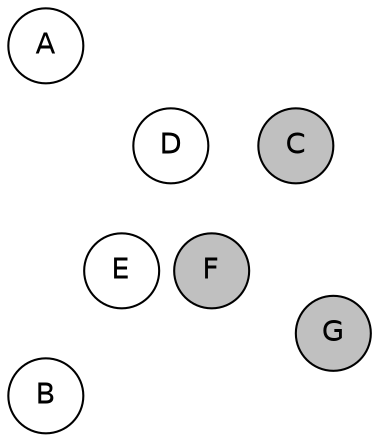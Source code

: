 
graph {

layout = circo;
mindist = .1

node [shape = circle, fontname = Helvetica, margin = 0, style = filled]
edge [style=invis]

subgraph 1 {
	E -- F -- F# -- G -- G# -- A -- A# -- B -- C -- C# -- D -- D# -- E
}

C [fillcolor = gray];
C# [fillcolor = cadetblue1];
D [fillcolor = white];
D# [fillcolor = gray];
E [fillcolor = white];
F [fillcolor = gray];
F# [fillcolor = white];
G [fillcolor = gray];
G# [fillcolor = gray];
A [fillcolor = white];
A# [fillcolor = gray];
B [fillcolor = white];
}
